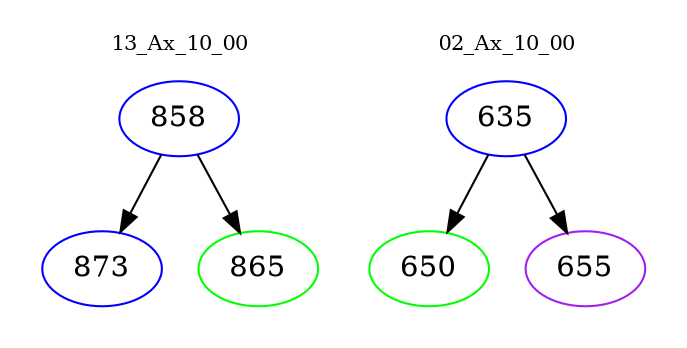 digraph{
subgraph cluster_0 {
color = white
label = "13_Ax_10_00";
fontsize=10;
T0_858 [label="858", color="blue"]
T0_858 -> T0_873 [color="black"]
T0_873 [label="873", color="blue"]
T0_858 -> T0_865 [color="black"]
T0_865 [label="865", color="green"]
}
subgraph cluster_1 {
color = white
label = "02_Ax_10_00";
fontsize=10;
T1_635 [label="635", color="blue"]
T1_635 -> T1_650 [color="black"]
T1_650 [label="650", color="green"]
T1_635 -> T1_655 [color="black"]
T1_655 [label="655", color="purple"]
}
}
